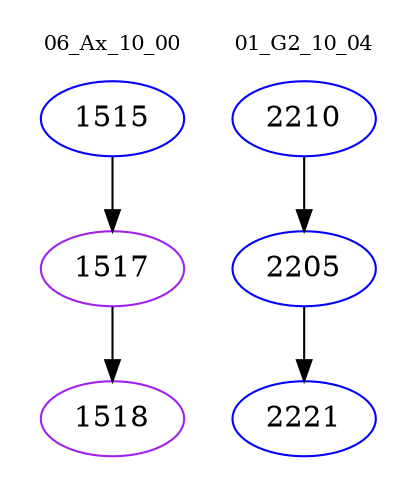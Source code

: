 digraph{
subgraph cluster_0 {
color = white
label = "06_Ax_10_00";
fontsize=10;
T0_1515 [label="1515", color="blue"]
T0_1515 -> T0_1517 [color="black"]
T0_1517 [label="1517", color="purple"]
T0_1517 -> T0_1518 [color="black"]
T0_1518 [label="1518", color="purple"]
}
subgraph cluster_1 {
color = white
label = "01_G2_10_04";
fontsize=10;
T1_2210 [label="2210", color="blue"]
T1_2210 -> T1_2205 [color="black"]
T1_2205 [label="2205", color="blue"]
T1_2205 -> T1_2221 [color="black"]
T1_2221 [label="2221", color="blue"]
}
}
